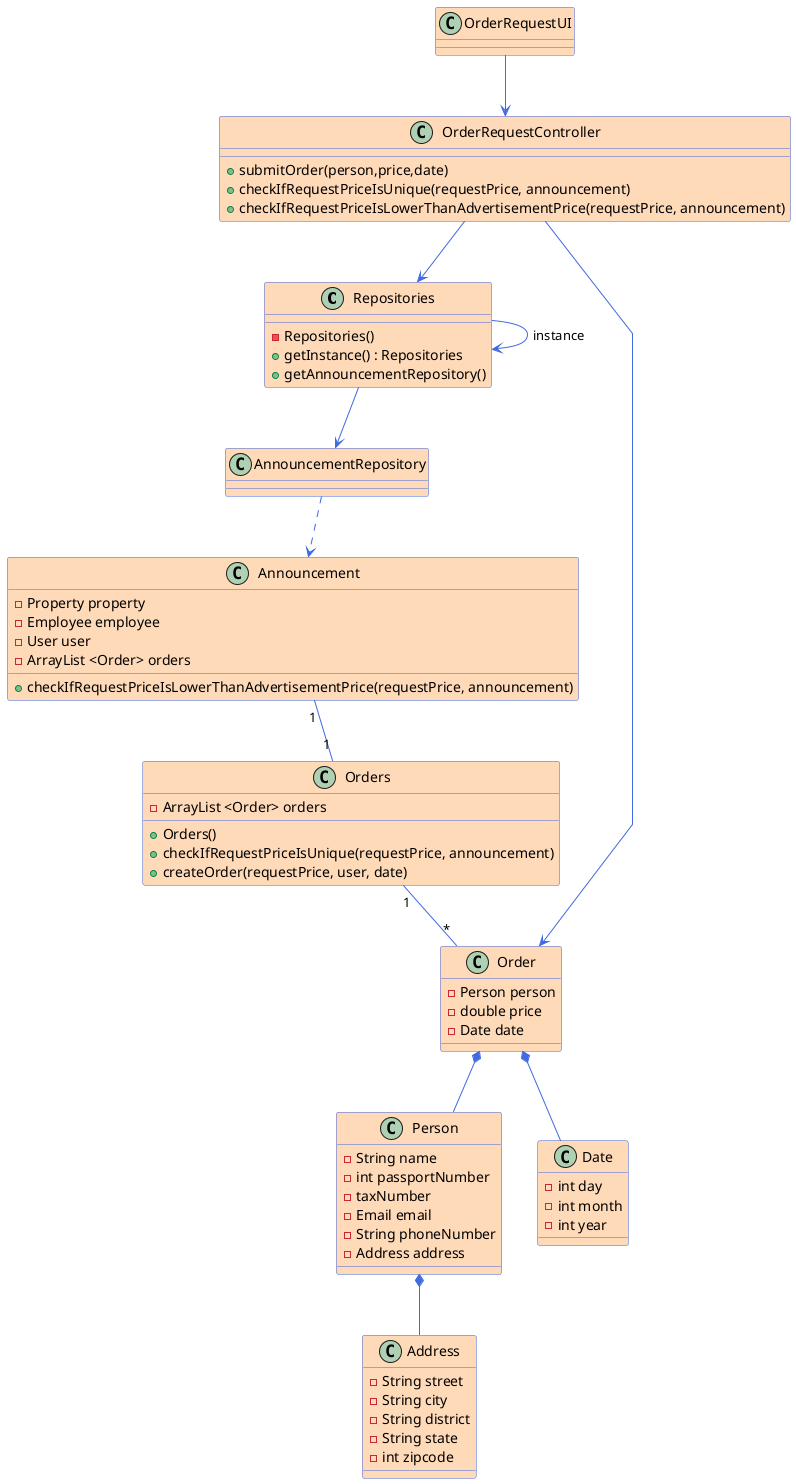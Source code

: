 @startuml
'skinparam monochrome true
skinparam packageStyle rectangle
skinparam shadowing false
skinparam linetype polyline
'skinparam linetype orto

'skinparam classAttributeIconSize 0
'---------File styling---------
skinparam class {
    BackgroundColor PeachPuff
    ArrowColor RoyalBlue
    BorderColor RoyalBlue
}
'left to right direction
'User interface'

class Repositories{
    -Repositories()
    +getInstance() : Repositories
    +getAnnouncementRepository()
    
}
class OrderRequestUI{
    
}
class OrderRequestController{
    +submitOrder(person,price,date)
    +checkIfRequestPriceIsUnique(requestPrice, announcement)
    +checkIfRequestPriceIsLowerThanAdvertisementPrice(requestPrice, announcement)
}
class Order{
    - Person person
    - double price
    - Date date
}
class Person{
    - String name
    - int passportNumber
    - taxNumber
    - Email email
    - String phoneNumber
    - Address address
}
class Address{
    - String street 
    - String city
    - String district
    - String state
    - int zipcode
}
class Announcement {
    - Property property
    - Employee employee
    - User user
    - ArrayList <Order> orders
    +checkIfRequestPriceIsLowerThanAdvertisementPrice(requestPrice, announcement)
}
class Orders{
    -ArrayList <Order> orders
    +Orders()
    +checkIfRequestPriceIsUnique(requestPrice, announcement)
    + createOrder(requestPrice, user, date)

}
class Date{
    - int day
    - int month
    - int year
}
'User Interface
OrderRequestUI --> OrderRequestController

'Controller
OrderRequestController --> Repositories
OrderRequestController --> Order

'Repositories
Repositories --> Repositories : instance
Repositories --> AnnouncementRepository

'Order
AnnouncementRepository ..> Announcement
Order *-- Person
Order *-- Date
Announcement "1"-- "1" Orders

Orders "1" -- "*" Order
'Person
Person *-- Address


@enduml